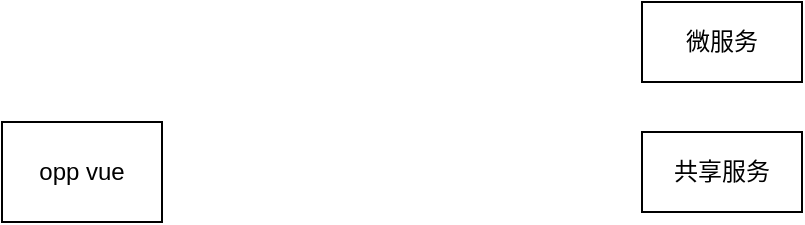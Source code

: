 <mxfile version="14.7.6" type="github">
  <diagram id="SkWnT67IbQDK4JLM6F8x" name="Page-1">
    <mxGraphModel dx="1422" dy="762" grid="1" gridSize="10" guides="1" tooltips="1" connect="1" arrows="1" fold="1" page="1" pageScale="1" pageWidth="827" pageHeight="1169" math="0" shadow="0">
      <root>
        <mxCell id="0" />
        <mxCell id="1" parent="0" />
        <mxCell id="rD2FPDDZUGt3n4onLw9L-1" value="opp vue" style="rounded=0;whiteSpace=wrap;html=1;" parent="1" vertex="1">
          <mxGeometry x="170" y="250" width="80" height="50" as="geometry" />
        </mxCell>
        <mxCell id="3UVXVyfDg19dPgy5-EPM-1" value="微服务" style="rounded=0;whiteSpace=wrap;html=1;" vertex="1" parent="1">
          <mxGeometry x="490" y="190" width="80" height="40" as="geometry" />
        </mxCell>
        <mxCell id="3UVXVyfDg19dPgy5-EPM-2" value="共享服务" style="rounded=0;whiteSpace=wrap;html=1;" vertex="1" parent="1">
          <mxGeometry x="490" y="255" width="80" height="40" as="geometry" />
        </mxCell>
      </root>
    </mxGraphModel>
  </diagram>
</mxfile>
